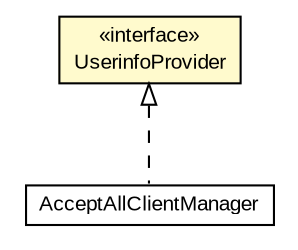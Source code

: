 #!/usr/local/bin/dot
#
# Class diagram 
# Generated by UMLGraph version R5_6-24-gf6e263 (http://www.umlgraph.org/)
#

digraph G {
	edge [fontname="arial",fontsize=10,labelfontname="arial",labelfontsize=10];
	node [fontname="arial",fontsize=10,shape=plaintext];
	nodesep=0.25;
	ranksep=0.5;
	// net.trajano.openidconnect.sample.AcceptAllClientManager
	c10929 [label=<<table title="net.trajano.openidconnect.sample.AcceptAllClientManager" border="0" cellborder="1" cellspacing="0" cellpadding="2" port="p" href="../../sample/AcceptAllClientManager.html">
		<tr><td><table border="0" cellspacing="0" cellpadding="1">
<tr><td align="center" balign="center"> AcceptAllClientManager </td></tr>
		</table></td></tr>
		</table>>, URL="../../sample/AcceptAllClientManager.html", fontname="arial", fontcolor="black", fontsize=10.0];
	// net.trajano.openidconnect.provider.spi.UserinfoProvider
	c10946 [label=<<table title="net.trajano.openidconnect.provider.spi.UserinfoProvider" border="0" cellborder="1" cellspacing="0" cellpadding="2" port="p" bgcolor="lemonChiffon" href="./UserinfoProvider.html">
		<tr><td><table border="0" cellspacing="0" cellpadding="1">
<tr><td align="center" balign="center"> &#171;interface&#187; </td></tr>
<tr><td align="center" balign="center"> UserinfoProvider </td></tr>
		</table></td></tr>
		</table>>, URL="./UserinfoProvider.html", fontname="arial", fontcolor="black", fontsize=10.0];
	//net.trajano.openidconnect.sample.AcceptAllClientManager implements net.trajano.openidconnect.provider.spi.UserinfoProvider
	c10946:p -> c10929:p [dir=back,arrowtail=empty,style=dashed];
}

